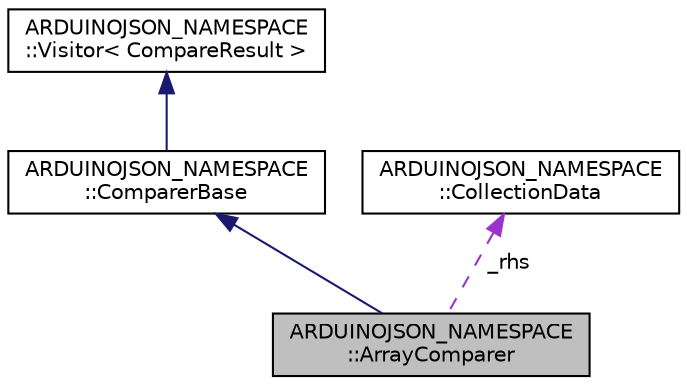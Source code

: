 digraph "ARDUINOJSON_NAMESPACE::ArrayComparer"
{
 // LATEX_PDF_SIZE
  edge [fontname="Helvetica",fontsize="10",labelfontname="Helvetica",labelfontsize="10"];
  node [fontname="Helvetica",fontsize="10",shape=record];
  Node1 [label="ARDUINOJSON_NAMESPACE\l::ArrayComparer",height=0.2,width=0.4,color="black", fillcolor="grey75", style="filled", fontcolor="black",tooltip=" "];
  Node2 -> Node1 [dir="back",color="midnightblue",fontsize="10",style="solid",fontname="Helvetica"];
  Node2 [label="ARDUINOJSON_NAMESPACE\l::ComparerBase",height=0.2,width=0.4,color="black", fillcolor="white", style="filled",URL="$structARDUINOJSON__NAMESPACE_1_1ComparerBase.html",tooltip=" "];
  Node3 -> Node2 [dir="back",color="midnightblue",fontsize="10",style="solid",fontname="Helvetica"];
  Node3 [label="ARDUINOJSON_NAMESPACE\l::Visitor\< CompareResult \>",height=0.2,width=0.4,color="black", fillcolor="white", style="filled",URL="$structARDUINOJSON__NAMESPACE_1_1Visitor.html",tooltip=" "];
  Node4 -> Node1 [dir="back",color="darkorchid3",fontsize="10",style="dashed",label=" _rhs" ,fontname="Helvetica"];
  Node4 [label="ARDUINOJSON_NAMESPACE\l::CollectionData",height=0.2,width=0.4,color="black", fillcolor="white", style="filled",URL="$classARDUINOJSON__NAMESPACE_1_1CollectionData.html",tooltip=" "];
}
